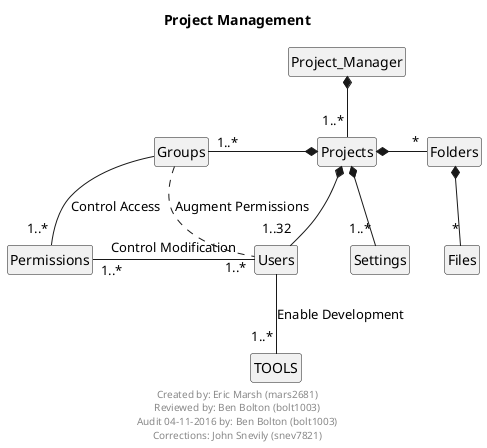 @startuml
scale max 700 width

hide circle
hide empty methods
hide empty fields

footer
Created by: Eric Marsh (mars2681) 
Reviewed by: Ben Bolton (bolt1003)
Audit 04-11-2016 by: Ben Bolton (bolt1003)
Corrections: John Snevily (snev7821)
endfooter

title Project Management

class Project_Manager{
}

class Projects{
}

class Users{
}

class Groups{
}

class Folders{
}

class Files{
}

class Permissions{
}

class Settings{
}

class TOOLS{
}

Project_Manager *--"1..*" Projects


Projects *--left"1..*" Groups
Projects *--right"*" Folders
Projects *--"1..*" Settings
Projects *--"1..32" Users
Folders *--"*" Files
Users --"1..*" TOOLS : "Enable Development" 
Users -left-"1..*" Permissions : "Control Modification"
Groups .."1..*" Users : "Augment Permissions"
Groups --"1..*" Permissions : "Control Access"


@enduml